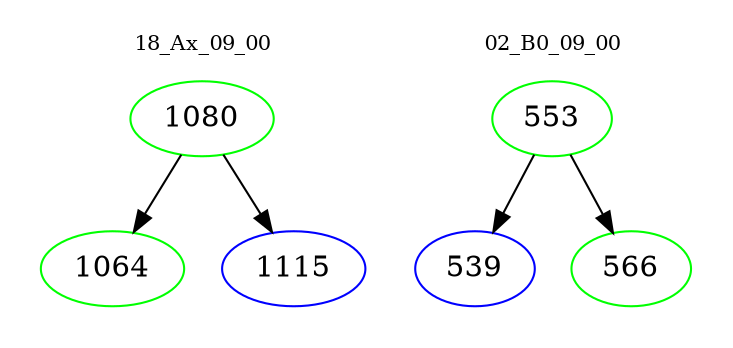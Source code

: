 digraph{
subgraph cluster_0 {
color = white
label = "18_Ax_09_00";
fontsize=10;
T0_1080 [label="1080", color="green"]
T0_1080 -> T0_1064 [color="black"]
T0_1064 [label="1064", color="green"]
T0_1080 -> T0_1115 [color="black"]
T0_1115 [label="1115", color="blue"]
}
subgraph cluster_1 {
color = white
label = "02_B0_09_00";
fontsize=10;
T1_553 [label="553", color="green"]
T1_553 -> T1_539 [color="black"]
T1_539 [label="539", color="blue"]
T1_553 -> T1_566 [color="black"]
T1_566 [label="566", color="green"]
}
}
